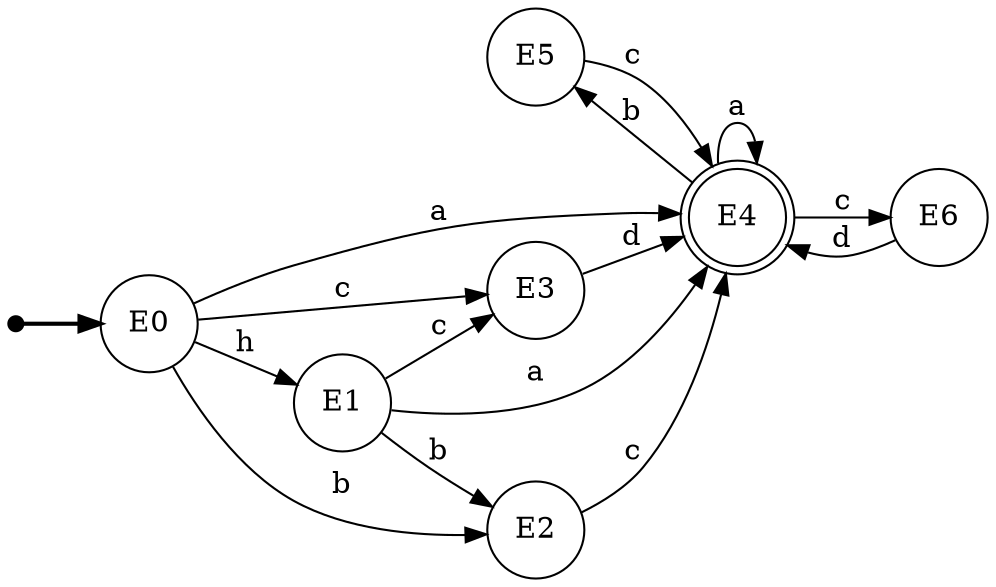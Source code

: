 digraph G {
rankdir=LR;
node [shape=circle];
E5->E4[label="c"]
E6->E4[label="d"]
E0->E3[label="c"]
E0->E2[label="b"]
E0->E4[label="a"]
E0->E1[label="h"]
E1->E3[label="c"]
E1->E2[label="b"]
E1->E4[label="a"]
E2->E4[label="c"]
E3->E4[label="d"]
E4->E6[label="c"]
E4->E5[label="b"]
E4->E4[label="a"]
E4[shape=doublecircle]
E4[shape=doublecircle]
invisible_start [shape=point, width=0.1, height=0.1]
invisible_start -> E0 [style=bold]
E3[shape=circle]
E2[shape=circle]
E4[shape=doublecircle]
E1[shape=circle]
E3[shape=circle]
E2[shape=circle]
E4[shape=doublecircle]
E4[shape=doublecircle]
E4[shape=doublecircle]
E4 [shape=doublecircle]
E6[shape=circle]
E5[shape=circle]
E4[shape=doublecircle]
}